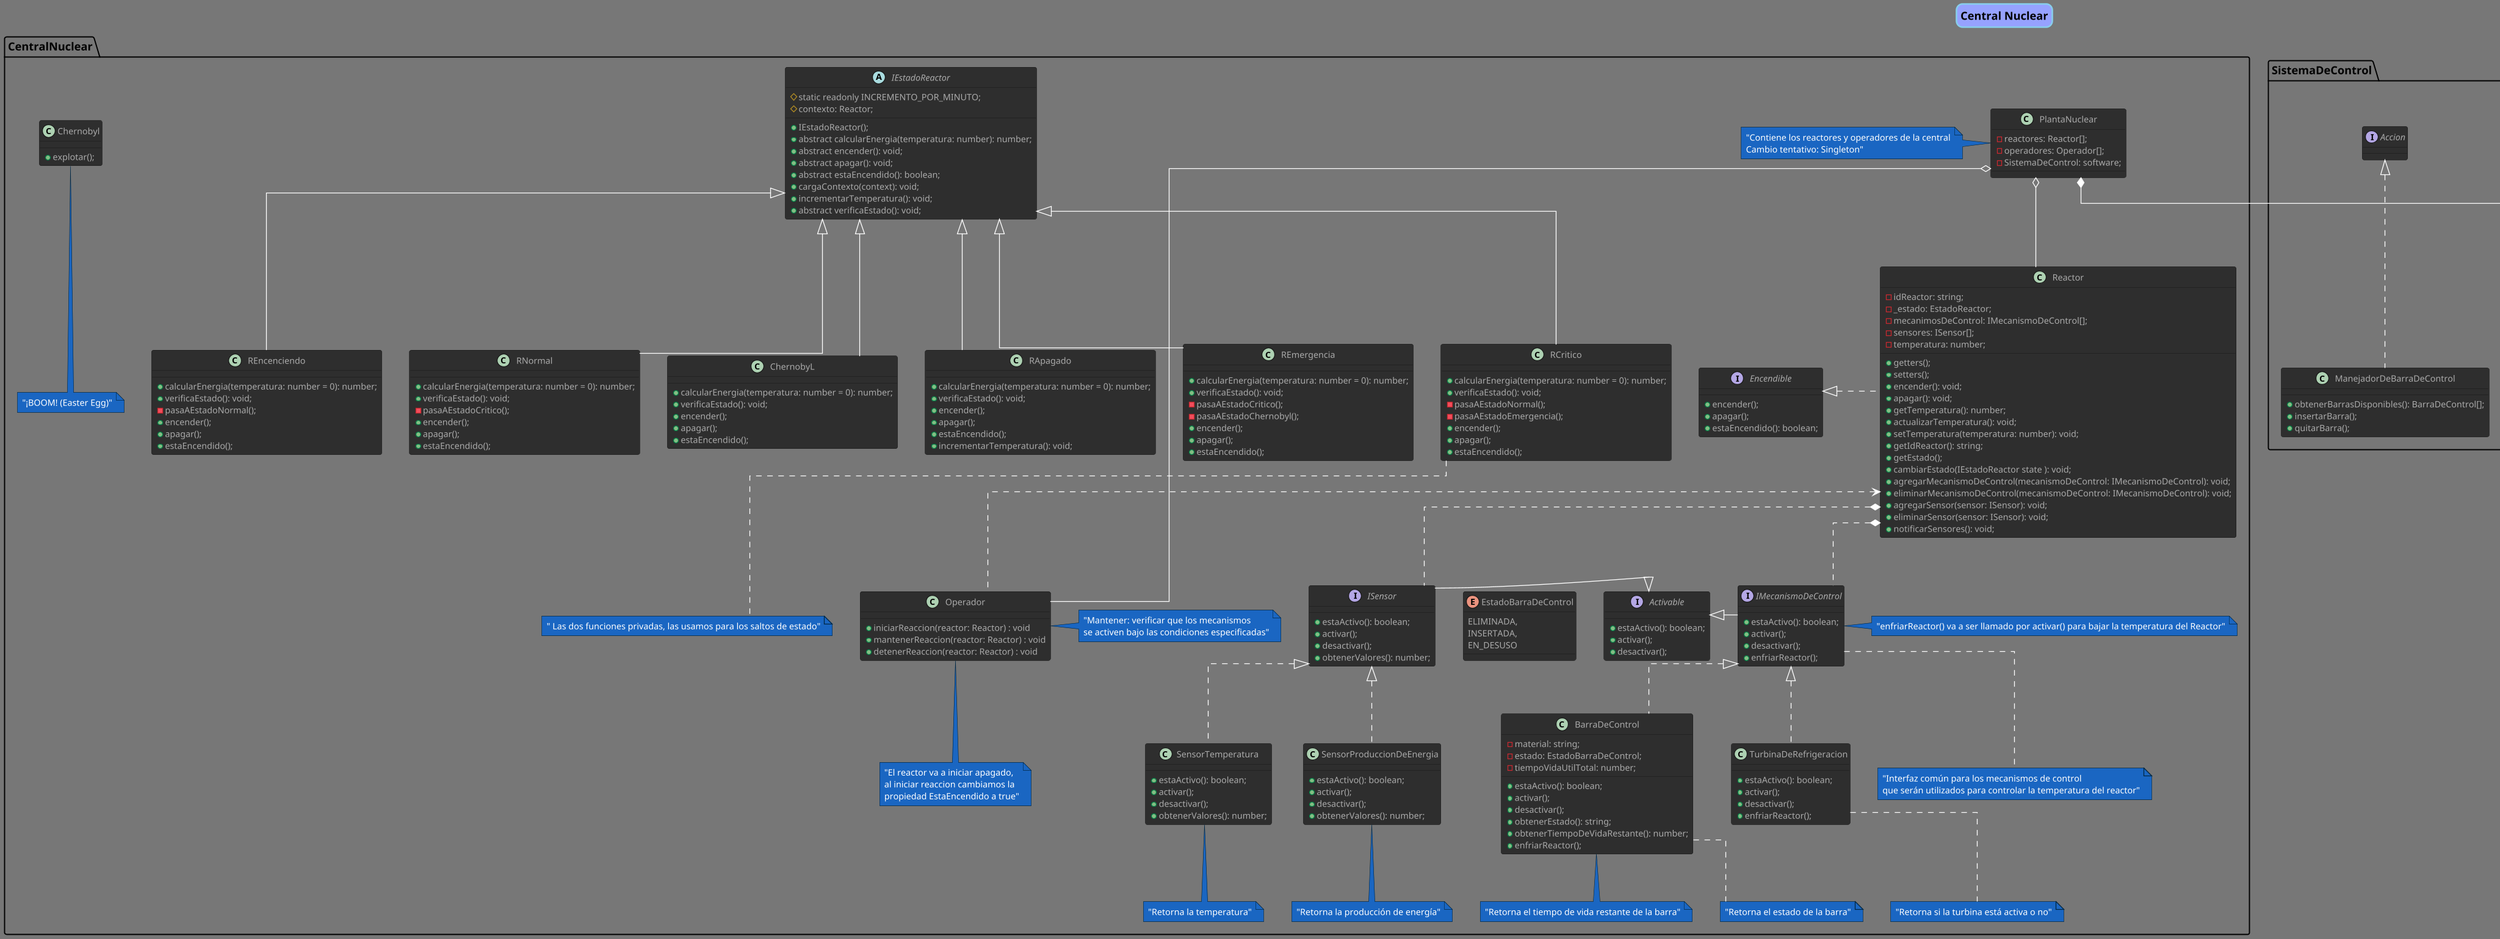 @startuml TP

title "Central Nuclear"
!theme reddress-darkblue
scale 1.3
skinparam Linetype ortho
skinparam titleBorderRoundCorner 15
skinparam titleBorderThickness 2
skinparam titleBorderColor skyBlue
skinparam titleBackgroundColor #96a2ff


package CentralNuclear {


' Planta nuclear
class PlantaNuclear {
    - reactores: Reactor[];
    - operadores: Operador[];
    - SistemaDeControl: software;
}

' Reactor
class Reactor implements Encendible {
    - idReactor: string;
    - _estado: EstadoReactor;
    - mecanimosDeControl: IMecanismoDeControl[];
    - sensores: ISensor[];
    - temperatura: number;
    + getters();
    + setters();
    + encender(): void;
    + apagar(): void;
    + getTemperatura(): number;
    + actualizarTemperatura(): void;
    + setTemperatura(temperatura: number): void;
    + getIdReactor(): string;
    + getEstado();
    + cambiarEstado(IEstadoReactor state ): void;
    + agregarMecanismoDeControl(mecanismoDeControl: IMecanismoDeControl): void;
    + eliminarMecanismoDeControl(mecanismoDeControl: IMecanismoDeControl): void;
    + agregarSensor(sensor: ISensor): void;
    + eliminarSensor(sensor: ISensor): void;
    + notificarSensores(): void;
}

' Estado reactor
abstract class IEstadoReactor {
    # static readonly INCREMENTO_POR_MINUTO;
    # contexto: Reactor;
    + IEstadoReactor();
    + abstract calcularEnergia(temperatura: number): number;
    + abstract encender(): void;
    + abstract apagar(): void;
    + abstract estaEncendido(): boolean;
    + cargaContexto(context): void;
    + incrementarTemperatura(): void;
    + abstract verificaEstado(): void;
}

' Estados concretos 
class ChernobyL extends IEstadoReactor
{
    + calcularEnergia(temperatura: number = 0): number;
    + verificaEstado(): void;
    + encender();
    + apagar();
    + estaEncendido();
}

class RApagado extends IEstadoReactor
{
    + calcularEnergia(temperatura: number = 0): number;
    + verificaEstado(): void;
    + encender();
    + apagar();
    + estaEncendido();
    + incrementarTemperatura(): void;
}

class RCritico extends IEstadoReactor
{
    + calcularEnergia(temperatura: number = 0): number;
    + verificaEstado(): void;
    - pasaAEstadoNormal();
    - pasaAEstadoEmergencia();
    + encender();
    + apagar();
    + estaEncendido();
}

class REmergencia extends IEstadoReactor
{
    + calcularEnergia(temperatura: number = 0): number;
    + verificaEstado(): void;
    - pasaAEstadoCritico();
    - pasaAEstadoChernobyl();
    + encender();
    + apagar();
    + estaEncendido();
}

class REncenciendo extends IEstadoReactor
{
    + calcularEnergia(temperatura: number = 0): number;
    + verificaEstado(): void;
    - pasaAEstadoNormal();
    + encender();
    + apagar();
    + estaEncendido();
}

class RNormal extends IEstadoReactor
{
    + calcularEnergia(temperatura: number = 0): number;
    + verificaEstado(): void;
    - pasaAEstadoCritico();
    + encender();
    + apagar();
    + estaEncendido();
}

' Operador
class Operador {
    + iniciarReaccion(reactor: Reactor) : void
    + mantenerReaccion(reactor: Reactor) : void
    + detenerReaccion(reactor: Reactor) : void
}

'Interfaces generales
interface Encendible {
    + encender();
    + apagar();
    + estaEncendido(): boolean;
}

interface Activable {
    + estaActivo(): boolean;
    + activar();
    + desactivar();
}


'Sensores
interface ISensor implements Activable {
    + estaActivo(): boolean;
    + activar();
    + desactivar();
    + obtenerValores(): number;
}

class SensorTemperatura implements ISensor {
    ' lee en °C
    + estaActivo(): boolean;
    + activar();
    + desactivar();
    + obtenerValores(): number;
}

class SensorProduccionDeEnergia implements ISensor {
    ' lee en watts
    + estaActivo(): boolean;
    + activar();
    + desactivar();
    + obtenerValores(): number;
}

' Mecanismos de control
interface IMecanismoDeControl implements Activable {
    + estaActivo(): boolean;
    + activar();
    + desactivar();
    + enfriarReactor();
}

'' Barra de control
class BarraDeControl implements IMecanismoDeControl {
    - material: string;
    - estado: EstadoBarraDeControl;
    - tiempoVidaUtilTotal: number;
    + estaActivo(): boolean;
    'insertar barra
    + activar(); 
    ' quitar barra
    + desactivar(); 
    + obtenerEstado(): string;
    + obtenerTiempoDeVidaRestante(): number;
    + enfriarReactor();
}

enum EstadoBarraDeControl {
    ELIMINADA,
    INSERTADA,
    EN_DESUSO
}

'' Turbina de refrigeración
class TurbinaDeRefrigeracion implements IMecanismoDeControl {
    + estaActivo(): boolean;
    + activar(); 
    + desactivar(); 
    + enfriarReactor();
}


' Easter egg...

class Chernobyl {
    + explotar();
}

'Relaciones
Reactor -u-o PlantaNuclear
Operador -l-o PlantaNuclear
Reactor *.. ISensor
Reactor *.. IMecanismoDeControl
Reactor -[hidden]l- Encendible
Activable -[hidden]r- IMecanismoDeControl
Activable -[hidden]l- ISensor
Reactor <.. Operador
EstadoBarraDeControl -[hidden]d- BarraDeControl



'Notas
note right of Operador: "Mantener: verificar que los mecanismos \nse activen bajo las condiciones especificadas"
note bottom of Operador: "El reactor va a iniciar apagado, \nal iniciar reaccion cambiamos la \npropiedad EstaEncendido a true"
note bottom of SensorTemperatura: "Retorna la temperatura"
note bottom of SensorProduccionDeEnergia: "Retorna la producción de energía"
note bottom of BarraDeControl: "Retorna el estado de la barra"
note bottom of BarraDeControl: "Retorna el tiempo de vida restante de la barra"
note bottom of TurbinaDeRefrigeracion: "Retorna si la turbina está activa o no"
note bottom of IMecanismoDeControl: "Interfaz común para los mecanismos de control\nque serán utilizados para controlar la temperatura del reactor"
note bottom of Chernobyl: "¡BOOM! (Easter Egg)"
note bottom of RCritico: " Las dos funciones privadas, las usamos para los saltos de estado"
note left of PlantaNuclear: "Contiene los reactores y operadores de la central\nCambio tentativo: Singleton"
note right of IMecanismoDeControl: "enfriarReactor() va a ser llamado por activar() para bajar la temperatura del Reactor"
}

package SistemaDeControl {

' Procesamiento de Datos
class ComprobadorSaludReactor {
    -generadorDeAlertas: GeneradorDeAlertas;

    -setGenerador(g: GeneradorDeAlertas)
    - estaEncendido(reactor: Reactor): boolean;
    - tieneTemperaturaSegura(reactor: Reactor): boolean;
    - produceEnergiaEnRango(reactor: Reactor): boolean;
    +lanzarAlerta();
}

note bottom of ComprobadorSaludReactor
    Clase que se encarga de verificar el estado del reactor
    y lanzar alertas en caso de que algo no este funcionando
    correctamente.
    Según el resultado de tieneTemperaturaSegura() se va a
    setear un generador de alertas u otro
end note

' Acciones automáticas de seguridad
class ModuloAccionAutomaticaSeguridad {
    + apagarPorEmergencia(A: Alerta);
}

' Interfaz humana

'' Manejo de alertas
enum TipoAlerta {
    CRITICA,
    ESTANDAR
}

interface GeneradorDeAlertas {
    +generarAlerta(): IAlerta
}

class GeneradorDeAlertasCriticas implements GeneradorDeAlertas {
    +generarAlerta(): IAlerta
}

class GeneradorDeAlertasEstandar implements GeneradorDeAlertas {
    +generarAlerta(): IAlerta
}

interface Alerta {
    + obtenerTipoDeAlerta(): enumTipoAlerta;
    + obtenerMensajeDeAlerta(): string;
    + obtenerTimestampDeAlerta(): Date;
}

class AlertaCritica implements Alerta {
    + obtenerTipoDeAlerta(): enumTipoAlerta;
    + obtenerMensajeDeAlerta(): string;
    + obtenerTimestampDeAlerta(): Date;

}

class AlertaEstandar implements Alerta {
    + obtenerTipoDeAlerta(): enumTipoAlerta;
    + obtenerMensajeDeAlerta(): string;
    + obtenerTimestampDeAlerta(): Date;
}

class NotificadorDeAlerta {
    + notificarAlerta(alerta:Alerta): string;
}


'' Manejo de comandos
enum ComandosDisponibles {
    BARRA_CONTROL
    REACTOR,
    REFRIGERACION,
    SENSOR_TEMPERATURA,
    SENSOR_NIVEL_AGUA,
    REPORTAR_ESTADO
}

class Comando {
    -estado: ComandosDisponibles

    +setComando(e: ComandosDisponibles)
}

class InterpreteDeComandos {
    - lanzarAccion();
    + interpretarComando(c: Comando);
}

' Acciones
interface Accion {

}

'' Barras de control
class ManejadorDeBarraDeControl implements Accion {
    + obtenerBarrasDisponibles(): BarraDeControl[];
    + insertarBarra();
    + quitarBarra();
}

' Relaciones
NotificadorDeAlerta .l.> Alerta
TipoAlerta -[hidden]u- NotificadorDeAlerta
ComprobadorSaludReactor *-r- GeneradorDeAlertas
GeneradorDeAlertas -[hidden]r- Alerta

}


ComprobadorSaludReactor -r-* PlantaNuclear


@enduml

'Cambios sugeridos en PR
'- establecer relaciones entre clases
'- cambiar nombre propiedad barra de control (remainingRodLifePct => totalRodLife), el % lo podemos resolver un método que lo calcule en base al tiempo
'- agregar clases de turbinas, condensador y generador (y alguna otra de la base de funcionamiento si consideramos que es necesaria)
'- agregar Clase operador
' agregar Interface común entre los mecanismos de control (sensor de temperatura, barras de control y turbinas de refrigeración)
